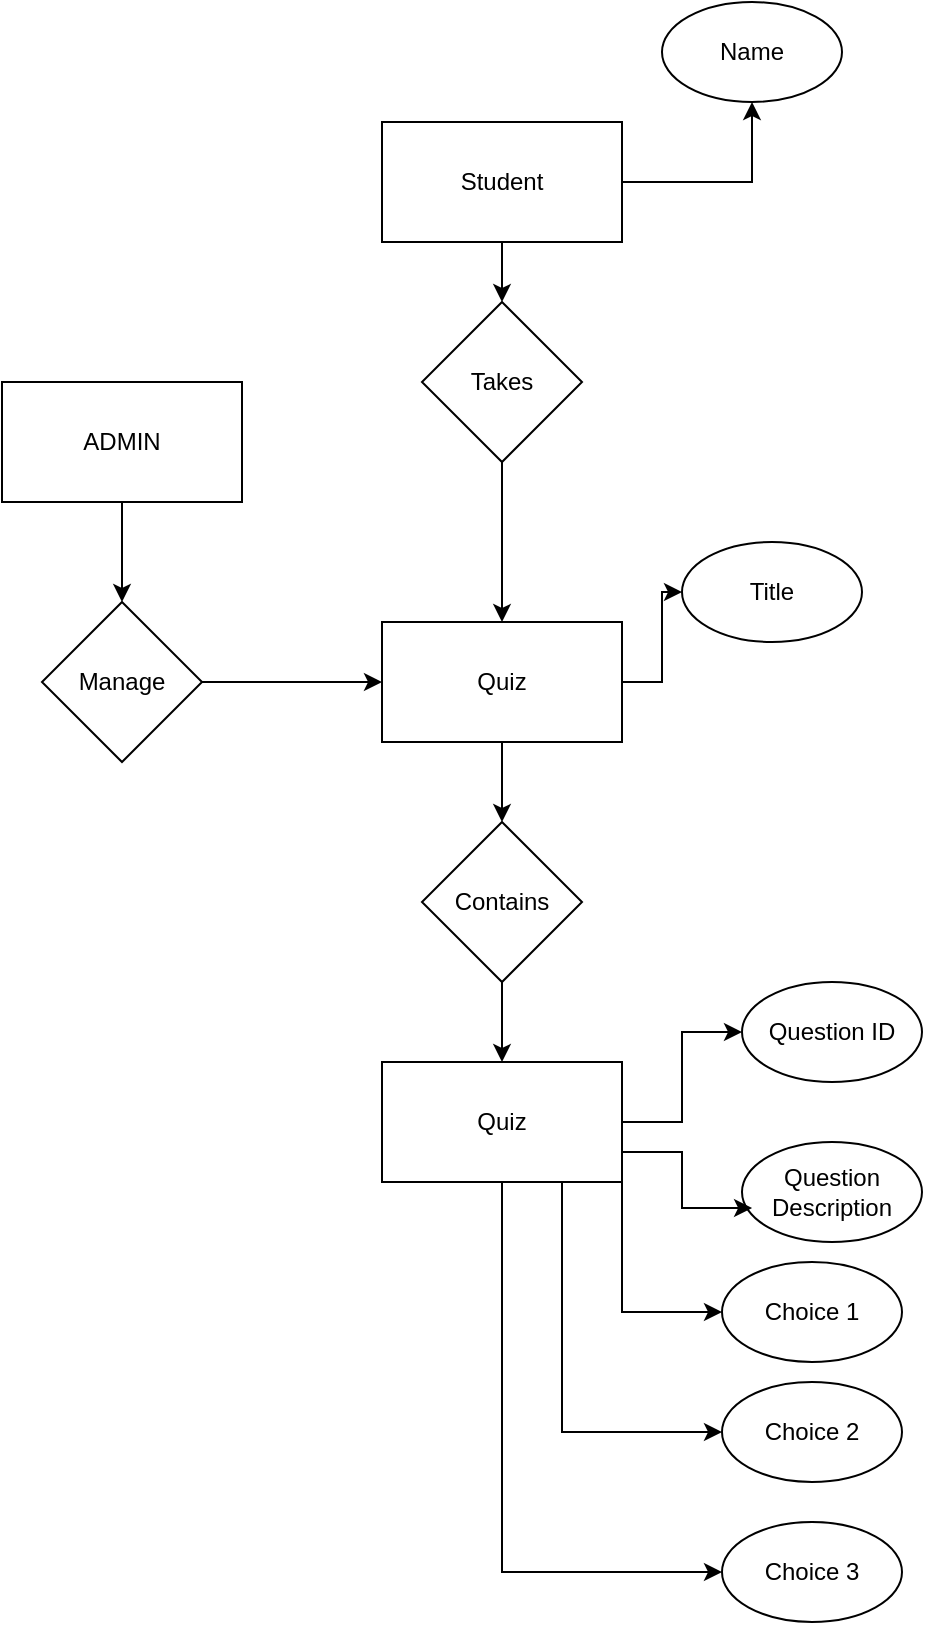 <mxfile version="23.1.1" type="github">
  <diagram id="R2lEEEUBdFMjLlhIrx00" name="Page-1">
    <mxGraphModel dx="1434" dy="746" grid="1" gridSize="10" guides="1" tooltips="1" connect="1" arrows="1" fold="1" page="1" pageScale="1" pageWidth="850" pageHeight="1100" math="0" shadow="0" extFonts="Permanent Marker^https://fonts.googleapis.com/css?family=Permanent+Marker">
      <root>
        <mxCell id="0" />
        <mxCell id="1" parent="0" />
        <mxCell id="jhPOHVsBVJR2UNJ6piLA-3" value="" style="edgeStyle=orthogonalEdgeStyle;rounded=0;orthogonalLoop=1;jettySize=auto;html=1;" edge="1" parent="1" source="jhPOHVsBVJR2UNJ6piLA-1" target="jhPOHVsBVJR2UNJ6piLA-2">
          <mxGeometry relative="1" as="geometry" />
        </mxCell>
        <mxCell id="jhPOHVsBVJR2UNJ6piLA-1" value="ADMIN" style="rounded=0;whiteSpace=wrap;html=1;" vertex="1" parent="1">
          <mxGeometry x="360" y="210" width="120" height="60" as="geometry" />
        </mxCell>
        <mxCell id="jhPOHVsBVJR2UNJ6piLA-5" value="" style="edgeStyle=orthogonalEdgeStyle;rounded=0;orthogonalLoop=1;jettySize=auto;html=1;" edge="1" parent="1" source="jhPOHVsBVJR2UNJ6piLA-2" target="jhPOHVsBVJR2UNJ6piLA-4">
          <mxGeometry relative="1" as="geometry" />
        </mxCell>
        <mxCell id="jhPOHVsBVJR2UNJ6piLA-2" value="Manage" style="rhombus;whiteSpace=wrap;html=1;" vertex="1" parent="1">
          <mxGeometry x="380" y="320" width="80" height="80" as="geometry" />
        </mxCell>
        <mxCell id="jhPOHVsBVJR2UNJ6piLA-13" value="" style="edgeStyle=orthogonalEdgeStyle;rounded=0;orthogonalLoop=1;jettySize=auto;html=1;" edge="1" parent="1" source="jhPOHVsBVJR2UNJ6piLA-4" target="jhPOHVsBVJR2UNJ6piLA-12">
          <mxGeometry relative="1" as="geometry" />
        </mxCell>
        <mxCell id="jhPOHVsBVJR2UNJ6piLA-15" value="" style="edgeStyle=orthogonalEdgeStyle;rounded=0;orthogonalLoop=1;jettySize=auto;html=1;" edge="1" parent="1" source="jhPOHVsBVJR2UNJ6piLA-4" target="jhPOHVsBVJR2UNJ6piLA-14">
          <mxGeometry relative="1" as="geometry" />
        </mxCell>
        <mxCell id="jhPOHVsBVJR2UNJ6piLA-4" value="Quiz" style="rounded=0;whiteSpace=wrap;html=1;" vertex="1" parent="1">
          <mxGeometry x="550" y="330" width="120" height="60" as="geometry" />
        </mxCell>
        <mxCell id="jhPOHVsBVJR2UNJ6piLA-7" value="" style="edgeStyle=orthogonalEdgeStyle;rounded=0;orthogonalLoop=1;jettySize=auto;html=1;" edge="1" parent="1" source="jhPOHVsBVJR2UNJ6piLA-6" target="jhPOHVsBVJR2UNJ6piLA-4">
          <mxGeometry relative="1" as="geometry" />
        </mxCell>
        <mxCell id="jhPOHVsBVJR2UNJ6piLA-6" value="Takes" style="rhombus;whiteSpace=wrap;html=1;" vertex="1" parent="1">
          <mxGeometry x="570" y="170" width="80" height="80" as="geometry" />
        </mxCell>
        <mxCell id="jhPOHVsBVJR2UNJ6piLA-10" value="" style="edgeStyle=orthogonalEdgeStyle;rounded=0;orthogonalLoop=1;jettySize=auto;html=1;" edge="1" parent="1" source="jhPOHVsBVJR2UNJ6piLA-8" target="jhPOHVsBVJR2UNJ6piLA-9">
          <mxGeometry relative="1" as="geometry" />
        </mxCell>
        <mxCell id="jhPOHVsBVJR2UNJ6piLA-11" value="" style="edgeStyle=orthogonalEdgeStyle;rounded=0;orthogonalLoop=1;jettySize=auto;html=1;" edge="1" parent="1" source="jhPOHVsBVJR2UNJ6piLA-8" target="jhPOHVsBVJR2UNJ6piLA-6">
          <mxGeometry relative="1" as="geometry" />
        </mxCell>
        <mxCell id="jhPOHVsBVJR2UNJ6piLA-8" value="Student" style="rounded=0;whiteSpace=wrap;html=1;" vertex="1" parent="1">
          <mxGeometry x="550" y="80" width="120" height="60" as="geometry" />
        </mxCell>
        <mxCell id="jhPOHVsBVJR2UNJ6piLA-9" value="Name" style="ellipse;whiteSpace=wrap;html=1;" vertex="1" parent="1">
          <mxGeometry x="690" y="20" width="90" height="50" as="geometry" />
        </mxCell>
        <mxCell id="jhPOHVsBVJR2UNJ6piLA-12" value="Title" style="ellipse;whiteSpace=wrap;html=1;" vertex="1" parent="1">
          <mxGeometry x="700" y="290" width="90" height="50" as="geometry" />
        </mxCell>
        <mxCell id="jhPOHVsBVJR2UNJ6piLA-17" value="" style="edgeStyle=orthogonalEdgeStyle;rounded=0;orthogonalLoop=1;jettySize=auto;html=1;" edge="1" parent="1" source="jhPOHVsBVJR2UNJ6piLA-14" target="jhPOHVsBVJR2UNJ6piLA-16">
          <mxGeometry relative="1" as="geometry" />
        </mxCell>
        <mxCell id="jhPOHVsBVJR2UNJ6piLA-14" value="Contains" style="rhombus;whiteSpace=wrap;html=1;" vertex="1" parent="1">
          <mxGeometry x="570" y="430" width="80" height="80" as="geometry" />
        </mxCell>
        <mxCell id="jhPOHVsBVJR2UNJ6piLA-19" value="" style="edgeStyle=orthogonalEdgeStyle;rounded=0;orthogonalLoop=1;jettySize=auto;html=1;" edge="1" parent="1" source="jhPOHVsBVJR2UNJ6piLA-16" target="jhPOHVsBVJR2UNJ6piLA-18">
          <mxGeometry relative="1" as="geometry" />
        </mxCell>
        <mxCell id="jhPOHVsBVJR2UNJ6piLA-25" style="edgeStyle=orthogonalEdgeStyle;rounded=0;orthogonalLoop=1;jettySize=auto;html=1;exitX=1;exitY=1;exitDx=0;exitDy=0;entryX=0;entryY=0.5;entryDx=0;entryDy=0;" edge="1" parent="1" source="jhPOHVsBVJR2UNJ6piLA-16" target="jhPOHVsBVJR2UNJ6piLA-22">
          <mxGeometry relative="1" as="geometry" />
        </mxCell>
        <mxCell id="jhPOHVsBVJR2UNJ6piLA-26" style="edgeStyle=orthogonalEdgeStyle;rounded=0;orthogonalLoop=1;jettySize=auto;html=1;exitX=0.75;exitY=1;exitDx=0;exitDy=0;entryX=0;entryY=0.5;entryDx=0;entryDy=0;" edge="1" parent="1" source="jhPOHVsBVJR2UNJ6piLA-16" target="jhPOHVsBVJR2UNJ6piLA-23">
          <mxGeometry relative="1" as="geometry" />
        </mxCell>
        <mxCell id="jhPOHVsBVJR2UNJ6piLA-27" style="edgeStyle=orthogonalEdgeStyle;rounded=0;orthogonalLoop=1;jettySize=auto;html=1;exitX=0.5;exitY=1;exitDx=0;exitDy=0;entryX=0;entryY=0.5;entryDx=0;entryDy=0;" edge="1" parent="1" source="jhPOHVsBVJR2UNJ6piLA-16" target="jhPOHVsBVJR2UNJ6piLA-24">
          <mxGeometry relative="1" as="geometry" />
        </mxCell>
        <mxCell id="jhPOHVsBVJR2UNJ6piLA-16" value="Quiz" style="rounded=0;whiteSpace=wrap;html=1;" vertex="1" parent="1">
          <mxGeometry x="550" y="550" width="120" height="60" as="geometry" />
        </mxCell>
        <mxCell id="jhPOHVsBVJR2UNJ6piLA-18" value="Question ID" style="ellipse;whiteSpace=wrap;html=1;" vertex="1" parent="1">
          <mxGeometry x="730" y="510" width="90" height="50" as="geometry" />
        </mxCell>
        <mxCell id="jhPOHVsBVJR2UNJ6piLA-20" value="Question Description" style="ellipse;whiteSpace=wrap;html=1;" vertex="1" parent="1">
          <mxGeometry x="730" y="590" width="90" height="50" as="geometry" />
        </mxCell>
        <mxCell id="jhPOHVsBVJR2UNJ6piLA-21" style="edgeStyle=orthogonalEdgeStyle;rounded=0;orthogonalLoop=1;jettySize=auto;html=1;exitX=1;exitY=0.75;exitDx=0;exitDy=0;entryX=0.056;entryY=0.66;entryDx=0;entryDy=0;entryPerimeter=0;" edge="1" parent="1" source="jhPOHVsBVJR2UNJ6piLA-16" target="jhPOHVsBVJR2UNJ6piLA-20">
          <mxGeometry relative="1" as="geometry" />
        </mxCell>
        <mxCell id="jhPOHVsBVJR2UNJ6piLA-22" value="Choice 1" style="ellipse;whiteSpace=wrap;html=1;" vertex="1" parent="1">
          <mxGeometry x="720" y="650" width="90" height="50" as="geometry" />
        </mxCell>
        <mxCell id="jhPOHVsBVJR2UNJ6piLA-23" value="Choice 2" style="ellipse;whiteSpace=wrap;html=1;" vertex="1" parent="1">
          <mxGeometry x="720" y="710" width="90" height="50" as="geometry" />
        </mxCell>
        <mxCell id="jhPOHVsBVJR2UNJ6piLA-24" value="Choice 3" style="ellipse;whiteSpace=wrap;html=1;" vertex="1" parent="1">
          <mxGeometry x="720" y="780" width="90" height="50" as="geometry" />
        </mxCell>
      </root>
    </mxGraphModel>
  </diagram>
</mxfile>
